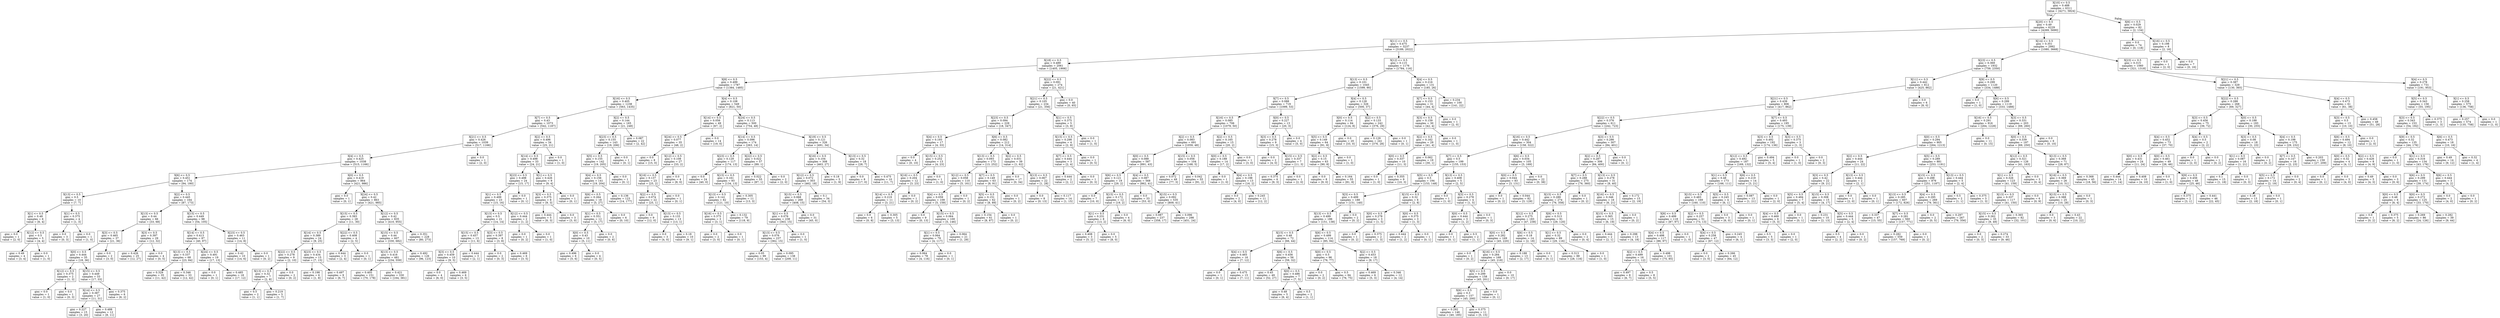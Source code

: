 digraph Tree {
node [shape=box] ;
0 [label="X[10] <= 0.5\ngini = 0.488\nsamples = 6311\nvalue = [4271, 5824]"] ;
1 [label="X[20] <= 0.5\ngini = 0.49\nsamples = 6229\nvalue = [4269, 5690]"] ;
0 -> 1 [labeldistance=2.5, labelangle=45, headlabel="True"] ;
2 [label="X[11] <= 0.5\ngini = 0.475\nsamples = 3237\nvalue = [3189, 2022]"] ;
1 -> 2 ;
3 [label="X[18] <= 0.5\ngini = 0.489\nsamples = 2061\nvalue = [1405, 1906]"] ;
2 -> 3 ;
4 [label="X[8] <= 0.5\ngini = 0.499\nsamples = 1787\nvalue = [1384, 1485]"] ;
3 -> 4 ;
5 [label="X[16] <= 0.5\ngini = 0.405\nsamples = 1238\nvalue = [563, 1435]"] ;
4 -> 5 ;
6 [label="X[7] <= 0.5\ngini = 0.43\nsamples = 1073\nvalue = [542, 1187]"] ;
5 -> 6 ;
7 [label="X[21] <= 0.5\ngini = 0.426\nsamples = 1039\nvalue = [517, 1166]"] ;
6 -> 7 ;
8 [label="X[4] <= 0.5\ngini = 0.425\nsamples = 1038\nvalue = [515, 1166]"] ;
7 -> 8 ;
9 [label="X[6] <= 0.5\ngini = 0.451\nsamples = 174\nvalue = [94, 180]"] ;
8 -> 9 ;
10 [label="X[13] <= 0.5\ngini = 0.5\nsamples = 10\nvalue = [7, 7]"] ;
9 -> 10 ;
11 [label="X[1] <= 0.5\ngini = 0.48\nsamples = 6\nvalue = [6, 4]"] ;
10 -> 11 ;
12 [label="gini = 0.0\nsamples = 1\nvalue = [2, 0]"] ;
11 -> 12 ;
13 [label="X[12] <= 0.5\ngini = 0.5\nsamples = 5\nvalue = [4, 4]"] ;
11 -> 13 ;
14 [label="gini = 0.49\nsamples = 4\nvalue = [3, 4]"] ;
13 -> 14 ;
15 [label="gini = 0.0\nsamples = 1\nvalue = [1, 0]"] ;
13 -> 15 ;
16 [label="X[1] <= 0.5\ngini = 0.375\nsamples = 4\nvalue = [1, 3]"] ;
10 -> 16 ;
17 [label="gini = 0.0\nsamples = 3\nvalue = [0, 3]"] ;
16 -> 17 ;
18 [label="gini = 0.0\nsamples = 1\nvalue = [1, 0]"] ;
16 -> 18 ;
19 [label="X[2] <= 0.5\ngini = 0.445\nsamples = 164\nvalue = [87, 173]"] ;
9 -> 19 ;
20 [label="X[13] <= 0.5\ngini = 0.44\nsamples = 66\nvalue = [33, 68]"] ;
19 -> 20 ;
21 [label="X[3] <= 0.5\ngini = 0.465\nsamples = 37\nvalue = [21, 36]"] ;
20 -> 21 ;
22 [label="X[0] <= 0.5\ngini = 0.444\nsamples = 35\nvalue = [18, 36]"] ;
21 -> 22 ;
23 [label="X[12] <= 0.5\ngini = 0.375\nsamples = 2\nvalue = [1, 3]"] ;
22 -> 23 ;
24 [label="gini = 0.0\nsamples = 1\nvalue = [1, 0]"] ;
23 -> 24 ;
25 [label="gini = 0.0\nsamples = 1\nvalue = [0, 3]"] ;
23 -> 25 ;
26 [label="X[15] <= 0.5\ngini = 0.449\nsamples = 33\nvalue = [17, 33]"] ;
22 -> 26 ;
27 [label="X[14] <= 0.5\ngini = 0.387\nsamples = 27\nvalue = [11, 31]"] ;
26 -> 27 ;
28 [label="gini = 0.227\nsamples = 15\nvalue = [3, 20]"] ;
27 -> 28 ;
29 [label="gini = 0.488\nsamples = 12\nvalue = [8, 11]"] ;
27 -> 29 ;
30 [label="gini = 0.375\nsamples = 6\nvalue = [6, 2]"] ;
26 -> 30 ;
31 [label="gini = 0.0\nsamples = 2\nvalue = [3, 0]"] ;
21 -> 31 ;
32 [label="X[3] <= 0.5\ngini = 0.397\nsamples = 29\nvalue = [12, 32]"] ;
20 -> 32 ;
33 [label="gini = 0.426\nsamples = 25\nvalue = [12, 27]"] ;
32 -> 33 ;
34 [label="gini = 0.0\nsamples = 4\nvalue = [0, 5]"] ;
32 -> 34 ;
35 [label="X[15] <= 0.5\ngini = 0.449\nsamples = 98\nvalue = [54, 105]"] ;
19 -> 35 ;
36 [label="X[14] <= 0.5\ngini = 0.413\nsamples = 87\nvalue = [40, 97]"] ;
35 -> 36 ;
37 [label="X[13] <= 0.5\ngini = 0.337\nsamples = 68\nvalue = [23, 84]"] ;
36 -> 37 ;
38 [label="gini = 0.329\nsamples = 35\nvalue = [11, 42]"] ;
37 -> 38 ;
39 [label="gini = 0.346\nsamples = 33\nvalue = [12, 42]"] ;
37 -> 39 ;
40 [label="X[24] <= 0.5\ngini = 0.491\nsamples = 19\nvalue = [17, 13]"] ;
36 -> 40 ;
41 [label="gini = 0.0\nsamples = 1\nvalue = [0, 1]"] ;
40 -> 41 ;
42 [label="gini = 0.485\nsamples = 18\nvalue = [17, 12]"] ;
40 -> 42 ;
43 [label="X[23] <= 0.5\ngini = 0.463\nsamples = 11\nvalue = [14, 8]"] ;
35 -> 43 ;
44 [label="gini = 0.42\nsamples = 10\nvalue = [14, 6]"] ;
43 -> 44 ;
45 [label="gini = 0.0\nsamples = 1\nvalue = [0, 2]"] ;
43 -> 45 ;
46 [label="X[0] <= 0.5\ngini = 0.419\nsamples = 864\nvalue = [421, 986]"] ;
8 -> 46 ;
47 [label="gini = 0.0\nsamples = 1\nvalue = [0, 1]"] ;
46 -> 47 ;
48 [label="X[24] <= 0.5\ngini = 0.42\nsamples = 863\nvalue = [421, 985]"] ;
46 -> 48 ;
49 [label="X[15] <= 0.5\ngini = 0.393\nsamples = 28\nvalue = [11, 30]"] ;
48 -> 49 ;
50 [label="X[14] <= 0.5\ngini = 0.389\nsamples = 24\nvalue = [9, 25]"] ;
49 -> 50 ;
51 [label="X[22] <= 0.5\ngini = 0.278\nsamples = 9\nvalue = [2, 10]"] ;
50 -> 51 ;
52 [label="X[13] <= 0.5\ngini = 0.32\nsamples = 7\nvalue = [2, 8]"] ;
51 -> 52 ;
53 [label="gini = 0.5\nsamples = 2\nvalue = [1, 1]"] ;
52 -> 53 ;
54 [label="gini = 0.219\nsamples = 5\nvalue = [1, 7]"] ;
52 -> 54 ;
55 [label="gini = 0.0\nsamples = 2\nvalue = [0, 2]"] ;
51 -> 55 ;
56 [label="X[23] <= 0.5\ngini = 0.434\nsamples = 15\nvalue = [7, 15]"] ;
50 -> 56 ;
57 [label="gini = 0.198\nsamples = 6\nvalue = [1, 8]"] ;
56 -> 57 ;
58 [label="gini = 0.497\nsamples = 9\nvalue = [6, 7]"] ;
56 -> 58 ;
59 [label="X[22] <= 0.5\ngini = 0.408\nsamples = 4\nvalue = [2, 5]"] ;
49 -> 59 ;
60 [label="gini = 0.444\nsamples = 3\nvalue = [2, 4]"] ;
59 -> 60 ;
61 [label="gini = 0.0\nsamples = 1\nvalue = [0, 1]"] ;
59 -> 61 ;
62 [label="X[12] <= 0.5\ngini = 0.42\nsamples = 835\nvalue = [410, 955]"] ;
48 -> 62 ;
63 [label="X[15] <= 0.5\ngini = 0.44\nsamples = 607\nvalue = [330, 682]"] ;
62 -> 63 ;
64 [label="X[13] <= 0.5\ngini = 0.416\nsamples = 481\nvalue = [234, 559]"] ;
63 -> 64 ;
65 [label="gini = 0.405\nsamples = 151\nvalue = [70, 178]"] ;
64 -> 65 ;
66 [label="gini = 0.421\nsamples = 330\nvalue = [164, 381]"] ;
64 -> 66 ;
67 [label="gini = 0.492\nsamples = 126\nvalue = [96, 123]"] ;
63 -> 67 ;
68 [label="gini = 0.351\nsamples = 228\nvalue = [80, 273]"] ;
62 -> 68 ;
69 [label="gini = 0.0\nsamples = 1\nvalue = [2, 0]"] ;
7 -> 69 ;
70 [label="X[2] <= 0.5\ngini = 0.496\nsamples = 34\nvalue = [25, 21]"] ;
6 -> 70 ;
71 [label="X[14] <= 0.5\ngini = 0.498\nsamples = 33\nvalue = [24, 21]"] ;
70 -> 71 ;
72 [label="X[23] <= 0.5\ngini = 0.498\nsamples = 24\nvalue = [15, 17]"] ;
71 -> 72 ;
73 [label="X[1] <= 0.5\ngini = 0.499\nsamples = 23\nvalue = [15, 16]"] ;
72 -> 73 ;
74 [label="X[13] <= 0.5\ngini = 0.5\nsamples = 21\nvalue = [14, 14]"] ;
73 -> 74 ;
75 [label="X[15] <= 0.5\ngini = 0.457\nsamples = 13\nvalue = [11, 6]"] ;
74 -> 75 ;
76 [label="X[3] <= 0.5\ngini = 0.459\nsamples = 10\nvalue = [9, 5]"] ;
75 -> 76 ;
77 [label="gini = 0.0\nsamples = 4\nvalue = [6, 0]"] ;
76 -> 77 ;
78 [label="gini = 0.469\nsamples = 6\nvalue = [3, 5]"] ;
76 -> 78 ;
79 [label="gini = 0.444\nsamples = 3\nvalue = [2, 1]"] ;
75 -> 79 ;
80 [label="X[3] <= 0.5\ngini = 0.397\nsamples = 8\nvalue = [3, 8]"] ;
74 -> 80 ;
81 [label="gini = 0.0\nsamples = 2\nvalue = [0, 3]"] ;
80 -> 81 ;
82 [label="gini = 0.469\nsamples = 6\nvalue = [3, 5]"] ;
80 -> 82 ;
83 [label="X[12] <= 0.5\ngini = 0.444\nsamples = 2\nvalue = [1, 2]"] ;
73 -> 83 ;
84 [label="gini = 0.0\nsamples = 1\nvalue = [0, 2]"] ;
83 -> 84 ;
85 [label="gini = 0.0\nsamples = 1\nvalue = [1, 0]"] ;
83 -> 85 ;
86 [label="gini = 0.0\nsamples = 1\nvalue = [0, 1]"] ;
72 -> 86 ;
87 [label="X[1] <= 0.5\ngini = 0.426\nsamples = 9\nvalue = [9, 4]"] ;
71 -> 87 ;
88 [label="X[3] <= 0.5\ngini = 0.375\nsamples = 8\nvalue = [9, 3]"] ;
87 -> 88 ;
89 [label="gini = 0.444\nsamples = 5\nvalue = [6, 3]"] ;
88 -> 89 ;
90 [label="gini = 0.0\nsamples = 3\nvalue = [3, 0]"] ;
88 -> 90 ;
91 [label="gini = 0.0\nsamples = 1\nvalue = [0, 1]"] ;
87 -> 91 ;
92 [label="gini = 0.0\nsamples = 1\nvalue = [1, 0]"] ;
70 -> 92 ;
93 [label="X[2] <= 0.5\ngini = 0.144\nsamples = 165\nvalue = [21, 248]"] ;
5 -> 93 ;
94 [label="X[23] <= 0.5\ngini = 0.155\nsamples = 143\nvalue = [19, 206]"] ;
93 -> 94 ;
95 [label="X[5] <= 0.5\ngini = 0.155\nsamples = 142\nvalue = [19, 205]"] ;
94 -> 95 ;
96 [label="X[4] <= 0.5\ngini = 0.156\nsamples = 141\nvalue = [19, 204]"] ;
95 -> 96 ;
97 [label="X[6] <= 0.5\ngini = 0.264\nsamples = 18\nvalue = [5, 27]"] ;
96 -> 97 ;
98 [label="X[1] <= 0.5\ngini = 0.351\nsamples = 12\nvalue = [5, 17]"] ;
97 -> 98 ;
99 [label="X[0] <= 0.5\ngini = 0.43\nsamples = 10\nvalue = [5, 11]"] ;
98 -> 99 ;
100 [label="gini = 0.496\nsamples = 6\nvalue = [5, 6]"] ;
99 -> 100 ;
101 [label="gini = 0.0\nsamples = 4\nvalue = [0, 5]"] ;
99 -> 101 ;
102 [label="gini = 0.0\nsamples = 2\nvalue = [0, 6]"] ;
98 -> 102 ;
103 [label="gini = 0.0\nsamples = 6\nvalue = [0, 10]"] ;
97 -> 103 ;
104 [label="gini = 0.136\nsamples = 123\nvalue = [14, 177]"] ;
96 -> 104 ;
105 [label="gini = 0.0\nsamples = 1\nvalue = [0, 1]"] ;
95 -> 105 ;
106 [label="gini = 0.0\nsamples = 1\nvalue = [0, 1]"] ;
94 -> 106 ;
107 [label="gini = 0.087\nsamples = 22\nvalue = [2, 42]"] ;
93 -> 107 ;
108 [label="X[4] <= 0.5\ngini = 0.108\nsamples = 549\nvalue = [821, 50]"] ;
4 -> 108 ;
109 [label="X[14] <= 0.5\ngini = 0.056\nsamples = 49\nvalue = [67, 2]"] ;
108 -> 109 ;
110 [label="X[24] <= 0.5\ngini = 0.077\nsamples = 35\nvalue = [48, 2]"] ;
109 -> 110 ;
111 [label="gini = 0.0\nsamples = 8\nvalue = [15, 0]"] ;
110 -> 111 ;
112 [label="X[12] <= 0.5\ngini = 0.108\nsamples = 27\nvalue = [33, 2]"] ;
110 -> 112 ;
113 [label="X[16] <= 0.5\ngini = 0.137\nsamples = 23\nvalue = [25, 2]"] ;
112 -> 113 ;
114 [label="X[2] <= 0.5\ngini = 0.074\nsamples = 22\nvalue = [25, 1]"] ;
113 -> 114 ;
115 [label="gini = 0.0\nsamples = 9\nvalue = [12, 0]"] ;
114 -> 115 ;
116 [label="X[13] <= 0.5\ngini = 0.133\nsamples = 13\nvalue = [13, 1]"] ;
114 -> 116 ;
117 [label="gini = 0.0\nsamples = 3\nvalue = [4, 0]"] ;
116 -> 117 ;
118 [label="gini = 0.18\nsamples = 10\nvalue = [9, 1]"] ;
116 -> 118 ;
119 [label="gini = 0.0\nsamples = 1\nvalue = [0, 1]"] ;
113 -> 119 ;
120 [label="gini = 0.0\nsamples = 4\nvalue = [8, 0]"] ;
112 -> 120 ;
121 [label="gini = 0.0\nsamples = 14\nvalue = [19, 0]"] ;
109 -> 121 ;
122 [label="X[24] <= 0.5\ngini = 0.113\nsamples = 500\nvalue = [754, 48]"] ;
108 -> 122 ;
123 [label="X[14] <= 0.5\ngini = 0.096\nsamples = 174\nvalue = [263, 14]"] ;
122 -> 123 ;
124 [label="X[23] <= 0.5\ngini = 0.129\nsamples = 117\nvalue = [174, 13]"] ;
123 -> 124 ;
125 [label="gini = 0.0\nsamples = 24\nvalue = [40, 0]"] ;
124 -> 125 ;
126 [label="X[15] <= 0.5\ngini = 0.161\nsamples = 93\nvalue = [134, 13]"] ;
124 -> 126 ;
127 [label="X[13] <= 0.5\ngini = 0.141\nsamples = 82\nvalue = [121, 10]"] ;
126 -> 127 ;
128 [label="X[16] <= 0.5\ngini = 0.375\nsamples = 3\nvalue = [3, 1]"] ;
127 -> 128 ;
129 [label="gini = 0.0\nsamples = 2\nvalue = [3, 0]"] ;
128 -> 129 ;
130 [label="gini = 0.0\nsamples = 1\nvalue = [0, 1]"] ;
128 -> 130 ;
131 [label="gini = 0.132\nsamples = 79\nvalue = [118, 9]"] ;
127 -> 131 ;
132 [label="gini = 0.305\nsamples = 11\nvalue = [13, 3]"] ;
126 -> 132 ;
133 [label="X[22] <= 0.5\ngini = 0.022\nsamples = 57\nvalue = [89, 1]"] ;
123 -> 133 ;
134 [label="gini = 0.022\nsamples = 55\nvalue = [87, 1]"] ;
133 -> 134 ;
135 [label="gini = 0.0\nsamples = 2\nvalue = [2, 0]"] ;
133 -> 135 ;
136 [label="X[19] <= 0.5\ngini = 0.121\nsamples = 326\nvalue = [491, 34]"] ;
122 -> 136 ;
137 [label="X[16] <= 0.5\ngini = 0.104\nsamples = 308\nvalue = [463, 27]"] ;
136 -> 137 ;
138 [label="X[12] <= 0.5\ngini = 0.072\nsamples = 303\nvalue = [462, 18]"] ;
137 -> 138 ;
139 [label="X[15] <= 0.5\ngini = 0.068\nsamples = 269\nvalue = [408, 15]"] ;
138 -> 139 ;
140 [label="X[1] <= 0.5\ngini = 0.076\nsamples = 238\nvalue = [363, 15]"] ;
139 -> 140 ;
141 [label="X[13] <= 0.5\ngini = 0.076\nsamples = 237\nvalue = [362, 15]"] ;
140 -> 141 ;
142 [label="gini = 0.05\nsamples = 99\nvalue = [153, 4]"] ;
141 -> 142 ;
143 [label="gini = 0.095\nsamples = 138\nvalue = [209, 11]"] ;
141 -> 143 ;
144 [label="gini = 0.0\nsamples = 1\nvalue = [1, 0]"] ;
140 -> 144 ;
145 [label="gini = 0.0\nsamples = 31\nvalue = [45, 0]"] ;
139 -> 145 ;
146 [label="gini = 0.1\nsamples = 34\nvalue = [54, 3]"] ;
138 -> 146 ;
147 [label="gini = 0.18\nsamples = 5\nvalue = [1, 9]"] ;
137 -> 147 ;
148 [label="X[13] <= 0.5\ngini = 0.32\nsamples = 18\nvalue = [28, 7]"] ;
136 -> 148 ;
149 [label="gini = 0.0\nsamples = 8\nvalue = [17, 0]"] ;
148 -> 149 ;
150 [label="gini = 0.475\nsamples = 10\nvalue = [11, 7]"] ;
148 -> 150 ;
151 [label="X[22] <= 0.5\ngini = 0.091\nsamples = 274\nvalue = [21, 421]"] ;
3 -> 151 ;
152 [label="X[21] <= 0.5\ngini = 0.105\nsamples = 234\nvalue = [21, 356]"] ;
151 -> 152 ;
153 [label="X[23] <= 0.5\ngini = 0.094\nsamples = 229\nvalue = [18, 347]"] ;
152 -> 153 ;
154 [label="X[4] <= 0.5\ngini = 0.193\nsamples = 17\nvalue = [4, 33]"] ;
153 -> 154 ;
155 [label="gini = 0.0\nsamples = 4\nvalue = [0, 10]"] ;
154 -> 155 ;
156 [label="X[15] <= 0.5\ngini = 0.252\nsamples = 13\nvalue = [4, 23]"] ;
154 -> 156 ;
157 [label="X[16] <= 0.5\ngini = 0.204\nsamples = 12\nvalue = [3, 23]"] ;
156 -> 157 ;
158 [label="X[14] <= 0.5\ngini = 0.219\nsamples = 11\nvalue = [3, 21]"] ;
157 -> 158 ;
159 [label="gini = 0.0\nsamples = 6\nvalue = [0, 8]"] ;
158 -> 159 ;
160 [label="gini = 0.305\nsamples = 5\nvalue = [3, 13]"] ;
158 -> 160 ;
161 [label="gini = 0.0\nsamples = 1\nvalue = [0, 2]"] ;
157 -> 161 ;
162 [label="gini = 0.0\nsamples = 1\nvalue = [1, 0]"] ;
156 -> 162 ;
163 [label="X[6] <= 0.5\ngini = 0.082\nsamples = 212\nvalue = [14, 314]"] ;
153 -> 163 ;
164 [label="X[13] <= 0.5\ngini = 0.093\nsamples = 173\nvalue = [13, 252]"] ;
163 -> 164 ;
165 [label="X[12] <= 0.5\ngini = 0.058\nsamples = 110\nvalue = [5, 161]"] ;
164 -> 165 ;
166 [label="X[4] <= 0.5\ngini = 0.059\nsamples = 109\nvalue = [5, 159]"] ;
165 -> 166 ;
167 [label="gini = 0.0\nsamples = 9\nvalue = [0, 13]"] ;
166 -> 167 ;
168 [label="X[15] <= 0.5\ngini = 0.064\nsamples = 100\nvalue = [5, 146]"] ;
166 -> 168 ;
169 [label="X[1] <= 0.5\ngini = 0.064\nsamples = 79\nvalue = [4, 117]"] ;
168 -> 169 ;
170 [label="gini = 0.064\nsamples = 78\nvalue = [4, 116]"] ;
169 -> 170 ;
171 [label="gini = 0.0\nsamples = 1\nvalue = [0, 1]"] ;
169 -> 171 ;
172 [label="gini = 0.064\nsamples = 21\nvalue = [1, 29]"] ;
168 -> 172 ;
173 [label="gini = 0.0\nsamples = 1\nvalue = [0, 2]"] ;
165 -> 173 ;
174 [label="X[7] <= 0.5\ngini = 0.149\nsamples = 63\nvalue = [8, 91]"] ;
164 -> 174 ;
175 [label="X[5] <= 0.5\ngini = 0.151\nsamples = 62\nvalue = [8, 89]"] ;
174 -> 175 ;
176 [label="gini = 0.154\nsamples = 61\nvalue = [8, 87]"] ;
175 -> 176 ;
177 [label="gini = 0.0\nsamples = 1\nvalue = [0, 2]"] ;
175 -> 177 ;
178 [label="gini = 0.0\nsamples = 1\nvalue = [0, 2]"] ;
174 -> 178 ;
179 [label="X[2] <= 0.5\ngini = 0.031\nsamples = 39\nvalue = [1, 62]"] ;
163 -> 179 ;
180 [label="gini = 0.0\nsamples = 17\nvalue = [0, 34]"] ;
179 -> 180 ;
181 [label="X[13] <= 0.5\ngini = 0.067\nsamples = 22\nvalue = [1, 28]"] ;
179 -> 181 ;
182 [label="gini = 0.0\nsamples = 8\nvalue = [0, 13]"] ;
181 -> 182 ;
183 [label="gini = 0.117\nsamples = 14\nvalue = [1, 15]"] ;
181 -> 183 ;
184 [label="X[1] <= 0.5\ngini = 0.375\nsamples = 5\nvalue = [3, 9]"] ;
152 -> 184 ;
185 [label="X[15] <= 0.5\ngini = 0.298\nsamples = 4\nvalue = [2, 9]"] ;
184 -> 185 ;
186 [label="X[7] <= 0.5\ngini = 0.444\nsamples = 3\nvalue = [2, 4]"] ;
185 -> 186 ;
187 [label="gini = 0.444\nsamples = 2\nvalue = [2, 1]"] ;
186 -> 187 ;
188 [label="gini = 0.0\nsamples = 1\nvalue = [0, 3]"] ;
186 -> 188 ;
189 [label="gini = 0.0\nsamples = 1\nvalue = [0, 5]"] ;
185 -> 189 ;
190 [label="gini = 0.0\nsamples = 1\nvalue = [1, 0]"] ;
184 -> 190 ;
191 [label="gini = 0.0\nsamples = 40\nvalue = [0, 65]"] ;
151 -> 191 ;
192 [label="X[12] <= 0.5\ngini = 0.115\nsamples = 1176\nvalue = [1784, 116]"] ;
2 -> 192 ;
193 [label="X[13] <= 0.5\ngini = 0.101\nsamples = 1045\nvalue = [1599, 90]"] ;
192 -> 193 ;
194 [label="X[7] <= 0.5\ngini = 0.088\nsamples = 719\nvalue = [1099, 53]"] ;
193 -> 194 ;
195 [label="X[16] <= 0.5\ngini = 0.085\nsamples = 706\nvalue = [1079, 50]"] ;
194 -> 195 ;
196 [label="X[2] <= 0.5\ngini = 0.083\nsamples = 691\nvalue = [1059, 48]"] ;
195 -> 196 ;
197 [label="X[0] <= 0.5\ngini = 0.088\nsamples = 587\nvalue = [891, 43]"] ;
196 -> 197 ;
198 [label="X[6] <= 0.5\ngini = 0.121\nsamples = 19\nvalue = [29, 2]"] ;
197 -> 198 ;
199 [label="gini = 0.0\nsamples = 7\nvalue = [10, 0]"] ;
198 -> 199 ;
200 [label="X[15] <= 0.5\ngini = 0.172\nsamples = 12\nvalue = [19, 2]"] ;
198 -> 200 ;
201 [label="X[1] <= 0.5\ngini = 0.231\nsamples = 8\nvalue = [13, 2]"] ;
200 -> 201 ;
202 [label="gini = 0.408\nsamples = 3\nvalue = [5, 2]"] ;
201 -> 202 ;
203 [label="gini = 0.0\nsamples = 5\nvalue = [8, 0]"] ;
201 -> 203 ;
204 [label="gini = 0.0\nsamples = 4\nvalue = [6, 0]"] ;
200 -> 204 ;
205 [label="X[4] <= 0.5\ngini = 0.087\nsamples = 568\nvalue = [862, 41]"] ;
197 -> 205 ;
206 [label="gini = 0.0\nsamples = 33\nvalue = [53, 0]"] ;
205 -> 206 ;
207 [label="X[15] <= 0.5\ngini = 0.092\nsamples = 535\nvalue = [809, 41]"] ;
205 -> 207 ;
208 [label="gini = 0.087\nsamples = 237\nvalue = [358, 17]"] ;
207 -> 208 ;
209 [label="gini = 0.096\nsamples = 298\nvalue = [451, 24]"] ;
207 -> 209 ;
210 [label="X[15] <= 0.5\ngini = 0.056\nsamples = 104\nvalue = [168, 5]"] ;
196 -> 210 ;
211 [label="gini = 0.072\nsamples = 49\nvalue = [77, 3]"] ;
210 -> 211 ;
212 [label="gini = 0.042\nsamples = 55\nvalue = [91, 2]"] ;
210 -> 212 ;
213 [label="X[2] <= 0.5\ngini = 0.165\nsamples = 15\nvalue = [20, 2]"] ;
195 -> 213 ;
214 [label="X[0] <= 0.5\ngini = 0.188\nsamples = 14\nvalue = [17, 2]"] ;
213 -> 214 ;
215 [label="gini = 0.0\nsamples = 1\nvalue = [1, 0]"] ;
214 -> 215 ;
216 [label="X[4] <= 0.5\ngini = 0.198\nsamples = 13\nvalue = [16, 2]"] ;
214 -> 216 ;
217 [label="gini = 0.0\nsamples = 2\nvalue = [4, 0]"] ;
216 -> 217 ;
218 [label="gini = 0.245\nsamples = 11\nvalue = [12, 2]"] ;
216 -> 218 ;
219 [label="gini = 0.0\nsamples = 1\nvalue = [3, 0]"] ;
213 -> 219 ;
220 [label="X[0] <= 0.5\ngini = 0.227\nsamples = 13\nvalue = [20, 3]"] ;
194 -> 220 ;
221 [label="X[3] <= 0.5\ngini = 0.278\nsamples = 9\nvalue = [15, 3]"] ;
220 -> 221 ;
222 [label="gini = 0.0\nsamples = 2\nvalue = [4, 0]"] ;
221 -> 222 ;
223 [label="X[15] <= 0.5\ngini = 0.337\nsamples = 7\nvalue = [11, 3]"] ;
221 -> 223 ;
224 [label="gini = 0.375\nsamples = 6\nvalue = [9, 3]"] ;
223 -> 224 ;
225 [label="gini = 0.0\nsamples = 1\nvalue = [2, 0]"] ;
223 -> 225 ;
226 [label="gini = 0.0\nsamples = 4\nvalue = [5, 0]"] ;
220 -> 226 ;
227 [label="X[4] <= 0.5\ngini = 0.128\nsamples = 326\nvalue = [500, 37]"] ;
193 -> 227 ;
228 [label="X[0] <= 0.5\ngini = 0.114\nsamples = 84\nvalue = [124, 8]"] ;
227 -> 228 ;
229 [label="X[5] <= 0.5\ngini = 0.149\nsamples = 64\nvalue = [91, 8]"] ;
228 -> 229 ;
230 [label="X[2] <= 0.5\ngini = 0.15\nsamples = 63\nvalue = [90, 8]"] ;
229 -> 230 ;
231 [label="gini = 0.0\nsamples = 8\nvalue = [9, 0]"] ;
230 -> 231 ;
232 [label="gini = 0.164\nsamples = 55\nvalue = [81, 8]"] ;
230 -> 232 ;
233 [label="gini = 0.0\nsamples = 1\nvalue = [1, 0]"] ;
229 -> 233 ;
234 [label="gini = 0.0\nsamples = 20\nvalue = [33, 0]"] ;
228 -> 234 ;
235 [label="X[2] <= 0.5\ngini = 0.133\nsamples = 242\nvalue = [376, 29]"] ;
227 -> 235 ;
236 [label="gini = 0.129\nsamples = 241\nvalue = [376, 28]"] ;
235 -> 236 ;
237 [label="gini = 0.0\nsamples = 1\nvalue = [0, 1]"] ;
235 -> 237 ;
238 [label="X[4] <= 0.5\ngini = 0.216\nsamples = 131\nvalue = [185, 26]"] ;
192 -> 238 ;
239 [label="X[7] <= 0.5\ngini = 0.153\nsamples = 31\nvalue = [44, 4]"] ;
238 -> 239 ;
240 [label="X[3] <= 0.5\ngini = 0.159\nsamples = 30\nvalue = [42, 4]"] ;
239 -> 240 ;
241 [label="X[2] <= 0.5\ngini = 0.162\nsamples = 29\nvalue = [41, 4]"] ;
240 -> 241 ;
242 [label="X[0] <= 0.5\ngini = 0.337\nsamples = 10\nvalue = [11, 3]"] ;
241 -> 242 ;
243 [label="gini = 0.0\nsamples = 1\nvalue = [1, 0]"] ;
242 -> 243 ;
244 [label="gini = 0.355\nsamples = 9\nvalue = [10, 3]"] ;
242 -> 244 ;
245 [label="gini = 0.062\nsamples = 19\nvalue = [30, 1]"] ;
241 -> 245 ;
246 [label="gini = 0.0\nsamples = 1\nvalue = [1, 0]"] ;
240 -> 246 ;
247 [label="gini = 0.0\nsamples = 1\nvalue = [2, 0]"] ;
239 -> 247 ;
248 [label="gini = 0.234\nsamples = 100\nvalue = [141, 22]"] ;
238 -> 248 ;
249 [label="X[14] <= 0.5\ngini = 0.351\nsamples = 2992\nvalue = [1080, 3668]"] ;
1 -> 249 ;
250 [label="X[23] <= 0.5\ngini = 0.369\nsamples = 1932\nvalue = [759, 2350]"] ;
249 -> 250 ;
251 [label="X[11] <= 0.5\ngini = 0.442\nsamples = 812\nvalue = [425, 862]"] ;
250 -> 251 ;
252 [label="X[21] <= 0.5\ngini = 0.439\nsamples = 806\nvalue = [417, 862]"] ;
251 -> 252 ;
253 [label="X[22] <= 0.5\ngini = 0.376\nsamples = 611\nvalue = [242, 723]"] ;
252 -> 253 ;
254 [label="X[16] <= 0.5\ngini = 0.442\nsamples = 304\nvalue = [158, 322]"] ;
253 -> 254 ;
255 [label="X[7] <= 0.5\ngini = 0.5\nsamples = 199\nvalue = [155, 153]"] ;
254 -> 255 ;
256 [label="X[5] <= 0.5\ngini = 0.5\nsamples = 194\nvalue = [153, 148]"] ;
255 -> 256 ;
257 [label="X[3] <= 0.5\ngini = 0.499\nsamples = 188\nvalue = [151, 140]"] ;
256 -> 257 ;
258 [label="X[13] <= 0.5\ngini = 0.499\nsamples = 186\nvalue = [151, 138]"] ;
257 -> 258 ;
259 [label="X[15] <= 0.5\ngini = 0.48\nsamples = 72\nvalue = [66, 44]"] ;
258 -> 259 ;
260 [label="X[4] <= 0.5\ngini = 0.465\nsamples = 16\nvalue = [7, 12]"] ;
259 -> 260 ;
261 [label="gini = 0.0\nsamples = 1\nvalue = [0, 1]"] ;
260 -> 261 ;
262 [label="gini = 0.475\nsamples = 15\nvalue = [7, 11]"] ;
260 -> 262 ;
263 [label="X[6] <= 0.5\ngini = 0.456\nsamples = 56\nvalue = [59, 32]"] ;
259 -> 263 ;
264 [label="gini = 0.45\nsamples = 49\nvalue = [52, 27]"] ;
263 -> 264 ;
265 [label="X[0] <= 0.5\ngini = 0.486\nsamples = 7\nvalue = [7, 5]"] ;
263 -> 265 ;
266 [label="gini = 0.48\nsamples = 5\nvalue = [6, 4]"] ;
265 -> 266 ;
267 [label="gini = 0.5\nsamples = 2\nvalue = [1, 1]"] ;
265 -> 267 ;
268 [label="X[6] <= 0.5\ngini = 0.499\nsamples = 114\nvalue = [85, 94]"] ;
258 -> 268 ;
269 [label="X[0] <= 0.5\ngini = 0.5\nsamples = 96\nvalue = [76, 77]"] ;
268 -> 269 ;
270 [label="gini = 0.0\nsamples = 2\nvalue = [0, 2]"] ;
269 -> 270 ;
271 [label="gini = 0.5\nsamples = 94\nvalue = [76, 75]"] ;
269 -> 271 ;
272 [label="X[2] <= 0.5\ngini = 0.453\nsamples = 18\nvalue = [9, 17]"] ;
268 -> 272 ;
273 [label="gini = 0.469\nsamples = 6\nvalue = [5, 3]"] ;
272 -> 273 ;
274 [label="gini = 0.346\nsamples = 12\nvalue = [4, 14]"] ;
272 -> 274 ;
275 [label="gini = 0.0\nsamples = 2\nvalue = [0, 2]"] ;
257 -> 275 ;
276 [label="X[15] <= 0.5\ngini = 0.32\nsamples = 6\nvalue = [2, 8]"] ;
256 -> 276 ;
277 [label="X[0] <= 0.5\ngini = 0.278\nsamples = 3\nvalue = [1, 5]"] ;
276 -> 277 ;
278 [label="gini = 0.0\nsamples = 1\nvalue = [0, 2]"] ;
277 -> 278 ;
279 [label="gini = 0.375\nsamples = 2\nvalue = [1, 3]"] ;
277 -> 279 ;
280 [label="X[0] <= 0.5\ngini = 0.375\nsamples = 3\nvalue = [1, 3]"] ;
276 -> 280 ;
281 [label="gini = 0.444\nsamples = 2\nvalue = [1, 2]"] ;
280 -> 281 ;
282 [label="gini = 0.0\nsamples = 1\nvalue = [0, 1]"] ;
280 -> 282 ;
283 [label="X[13] <= 0.5\ngini = 0.408\nsamples = 5\nvalue = [2, 5]"] ;
255 -> 283 ;
284 [label="gini = 0.0\nsamples = 1\nvalue = [1, 0]"] ;
283 -> 284 ;
285 [label="X[3] <= 0.5\ngini = 0.278\nsamples = 4\nvalue = [1, 5]"] ;
283 -> 285 ;
286 [label="X[0] <= 0.5\ngini = 0.444\nsamples = 3\nvalue = [1, 2]"] ;
285 -> 286 ;
287 [label="gini = 0.0\nsamples = 1\nvalue = [0, 1]"] ;
286 -> 287 ;
288 [label="gini = 0.5\nsamples = 2\nvalue = [1, 1]"] ;
286 -> 288 ;
289 [label="gini = 0.0\nsamples = 1\nvalue = [0, 3]"] ;
285 -> 289 ;
290 [label="X[6] <= 0.5\ngini = 0.034\nsamples = 105\nvalue = [3, 169]"] ;
254 -> 290 ;
291 [label="X[0] <= 0.5\ngini = 0.044\nsamples = 83\nvalue = [3, 131]"] ;
290 -> 291 ;
292 [label="gini = 0.0\nsamples = 1\nvalue = [0, 2]"] ;
291 -> 292 ;
293 [label="gini = 0.044\nsamples = 82\nvalue = [3, 129]"] ;
291 -> 293 ;
294 [label="gini = 0.0\nsamples = 22\nvalue = [0, 38]"] ;
290 -> 294 ;
295 [label="X[3] <= 0.5\ngini = 0.286\nsamples = 307\nvalue = [84, 401]"] ;
253 -> 295 ;
296 [label="X[2] <= 0.5\ngini = 0.287\nsamples = 306\nvalue = [84, 400]"] ;
295 -> 296 ;
297 [label="X[7] <= 0.5\ngini = 0.288\nsamples = 275\nvalue = [76, 360]"] ;
296 -> 297 ;
298 [label="X[15] <= 0.5\ngini = 0.289\nsamples = 274\nvalue = [76, 358]"] ;
297 -> 298 ;
299 [label="X[12] <= 0.5\ngini = 0.275\nsamples = 183\nvalue = [47, 238]"] ;
298 -> 299 ;
300 [label="X[0] <= 0.5\ngini = 0.282\nsamples = 169\nvalue = [45, 220]"] ;
299 -> 300 ;
301 [label="gini = 0.0\nsamples = 1\nvalue = [0, 2]"] ;
300 -> 301 ;
302 [label="X[16] <= 0.5\ngini = 0.284\nsamples = 168\nvalue = [45, 218]"] ;
300 -> 302 ;
303 [label="X[5] <= 0.5\ngini = 0.299\nsamples = 158\nvalue = [45, 201]"] ;
302 -> 303 ;
304 [label="X[6] <= 0.5\ngini = 0.3\nsamples = 157\nvalue = [45, 200]"] ;
303 -> 304 ;
305 [label="gini = 0.292\nsamples = 146\nvalue = [40, 185]"] ;
304 -> 305 ;
306 [label="gini = 0.375\nsamples = 11\nvalue = [5, 15]"] ;
304 -> 306 ;
307 [label="gini = 0.0\nsamples = 1\nvalue = [0, 1]"] ;
303 -> 307 ;
308 [label="gini = 0.0\nsamples = 10\nvalue = [0, 17]"] ;
302 -> 308 ;
309 [label="X[6] <= 0.5\ngini = 0.18\nsamples = 14\nvalue = [2, 18]"] ;
299 -> 309 ;
310 [label="gini = 0.188\nsamples = 13\nvalue = [2, 17]"] ;
309 -> 310 ;
311 [label="gini = 0.0\nsamples = 1\nvalue = [0, 1]"] ;
309 -> 311 ;
312 [label="X[6] <= 0.5\ngini = 0.313\nsamples = 91\nvalue = [29, 120]"] ;
298 -> 312 ;
313 [label="X[1] <= 0.5\ngini = 0.32\nsamples = 89\nvalue = [29, 116]"] ;
312 -> 313 ;
314 [label="gini = 0.313\nsamples = 88\nvalue = [28, 116]"] ;
313 -> 314 ;
315 [label="gini = 0.0\nsamples = 1\nvalue = [1, 0]"] ;
313 -> 315 ;
316 [label="gini = 0.0\nsamples = 2\nvalue = [0, 4]"] ;
312 -> 316 ;
317 [label="gini = 0.0\nsamples = 1\nvalue = [0, 2]"] ;
297 -> 317 ;
318 [label="X[13] <= 0.5\ngini = 0.278\nsamples = 31\nvalue = [8, 40]"] ;
296 -> 318 ;
319 [label="X[16] <= 0.5\ngini = 0.346\nsamples = 16\nvalue = [6, 21]"] ;
318 -> 319 ;
320 [label="X[15] <= 0.5\ngini = 0.365\nsamples = 15\nvalue = [6, 19]"] ;
319 -> 320 ;
321 [label="gini = 0.444\nsamples = 2\nvalue = [2, 1]"] ;
320 -> 321 ;
322 [label="gini = 0.298\nsamples = 13\nvalue = [4, 18]"] ;
320 -> 322 ;
323 [label="gini = 0.0\nsamples = 1\nvalue = [0, 2]"] ;
319 -> 323 ;
324 [label="gini = 0.172\nsamples = 15\nvalue = [2, 19]"] ;
318 -> 324 ;
325 [label="gini = 0.0\nsamples = 1\nvalue = [0, 1]"] ;
295 -> 325 ;
326 [label="X[7] <= 0.5\ngini = 0.493\nsamples = 195\nvalue = [175, 139]"] ;
252 -> 326 ;
327 [label="X[3] <= 0.5\ngini = 0.492\nsamples = 192\nvalue = [174, 136]"] ;
326 -> 327 ;
328 [label="X[12] <= 0.5\ngini = 0.492\nsamples = 187\nvalue = [169, 132]"] ;
327 -> 328 ;
329 [label="X[1] <= 0.5\ngini = 0.48\nsamples = 173\nvalue = [166, 111]"] ;
328 -> 329 ;
330 [label="X[15] <= 0.5\ngini = 0.483\nsamples = 169\nvalue = [160, 110]"] ;
329 -> 330 ;
331 [label="X[8] <= 0.5\ngini = 0.499\nsamples = 118\nvalue = [87, 97]"] ;
330 -> 331 ;
332 [label="X[4] <= 0.5\ngini = 0.498\nsamples = 117\nvalue = [86, 97]"] ;
331 -> 332 ;
333 [label="X[2] <= 0.5\ngini = 0.499\nsamples = 16\nvalue = [11, 12]"] ;
332 -> 333 ;
334 [label="gini = 0.497\nsamples = 8\nvalue = [6, 7]"] ;
333 -> 334 ;
335 [label="gini = 0.5\nsamples = 8\nvalue = [5, 5]"] ;
333 -> 335 ;
336 [label="gini = 0.498\nsamples = 101\nvalue = [75, 85]"] ;
332 -> 336 ;
337 [label="gini = 0.0\nsamples = 1\nvalue = [1, 0]"] ;
331 -> 337 ;
338 [label="X[2] <= 0.5\ngini = 0.257\nsamples = 51\nvalue = [73, 13]"] ;
330 -> 338 ;
339 [label="X[4] <= 0.5\ngini = 0.258\nsamples = 47\nvalue = [67, 12]"] ;
338 -> 339 ;
340 [label="gini = 0.0\nsamples = 2\nvalue = [3, 0]"] ;
339 -> 340 ;
341 [label="gini = 0.266\nsamples = 45\nvalue = [64, 12]"] ;
339 -> 341 ;
342 [label="gini = 0.245\nsamples = 4\nvalue = [6, 1]"] ;
338 -> 342 ;
343 [label="X[5] <= 0.5\ngini = 0.245\nsamples = 4\nvalue = [6, 1]"] ;
329 -> 343 ;
344 [label="gini = 0.0\nsamples = 3\nvalue = [6, 0]"] ;
343 -> 344 ;
345 [label="gini = 0.0\nsamples = 1\nvalue = [0, 1]"] ;
343 -> 345 ;
346 [label="X[6] <= 0.5\ngini = 0.219\nsamples = 14\nvalue = [3, 21]"] ;
328 -> 346 ;
347 [label="gini = 0.087\nsamples = 13\nvalue = [1, 21]"] ;
346 -> 347 ;
348 [label="gini = 0.0\nsamples = 1\nvalue = [2, 0]"] ;
346 -> 348 ;
349 [label="gini = 0.494\nsamples = 5\nvalue = [5, 4]"] ;
327 -> 349 ;
350 [label="X[3] <= 0.5\ngini = 0.375\nsamples = 3\nvalue = [1, 3]"] ;
326 -> 350 ;
351 [label="gini = 0.0\nsamples = 1\nvalue = [1, 0]"] ;
350 -> 351 ;
352 [label="gini = 0.0\nsamples = 2\nvalue = [0, 3]"] ;
350 -> 352 ;
353 [label="gini = 0.0\nsamples = 6\nvalue = [8, 0]"] ;
251 -> 353 ;
354 [label="X[9] <= 0.5\ngini = 0.299\nsamples = 1120\nvalue = [334, 1488]"] ;
250 -> 354 ;
355 [label="gini = 0.0\nsamples = 1\nvalue = [1, 0]"] ;
354 -> 355 ;
356 [label="X[6] <= 0.5\ngini = 0.299\nsamples = 1119\nvalue = [333, 1488]"] ;
354 -> 356 ;
357 [label="X[16] <= 0.5\ngini = 0.291\nsamples = 916\nvalue = [264, 1228]"] ;
356 -> 357 ;
358 [label="X[0] <= 0.5\ngini = 0.294\nsamples = 905\nvalue = [264, 1213]"] ;
357 -> 358 ;
359 [label="X[2] <= 0.5\ngini = 0.444\nsamples = 24\nvalue = [11, 22]"] ;
358 -> 359 ;
360 [label="X[3] <= 0.5\ngini = 0.42\nsamples = 22\nvalue = [9, 21]"] ;
359 -> 360 ;
361 [label="X[5] <= 0.5\ngini = 0.494\nsamples = 7\nvalue = [5, 4]"] ;
360 -> 361 ;
362 [label="X[4] <= 0.5\ngini = 0.469\nsamples = 6\nvalue = [5, 3]"] ;
361 -> 362 ;
363 [label="gini = 0.5\nsamples = 5\nvalue = [3, 3]"] ;
362 -> 363 ;
364 [label="gini = 0.0\nsamples = 1\nvalue = [2, 0]"] ;
362 -> 364 ;
365 [label="gini = 0.0\nsamples = 1\nvalue = [0, 1]"] ;
361 -> 365 ;
366 [label="X[15] <= 0.5\ngini = 0.308\nsamples = 15\nvalue = [4, 17]"] ;
360 -> 366 ;
367 [label="gini = 0.231\nsamples = 10\nvalue = [2, 13]"] ;
366 -> 367 ;
368 [label="X[5] <= 0.5\ngini = 0.444\nsamples = 5\nvalue = [2, 4]"] ;
366 -> 368 ;
369 [label="gini = 0.5\nsamples = 4\nvalue = [2, 2]"] ;
368 -> 369 ;
370 [label="gini = 0.0\nsamples = 1\nvalue = [0, 2]"] ;
368 -> 370 ;
371 [label="X[13] <= 0.5\ngini = 0.444\nsamples = 2\nvalue = [2, 1]"] ;
359 -> 371 ;
372 [label="gini = 0.0\nsamples = 1\nvalue = [2, 0]"] ;
371 -> 372 ;
373 [label="gini = 0.0\nsamples = 1\nvalue = [0, 1]"] ;
371 -> 373 ;
374 [label="X[5] <= 0.5\ngini = 0.289\nsamples = 881\nvalue = [253, 1191]"] ;
358 -> 374 ;
375 [label="X[15] <= 0.5\ngini = 0.288\nsamples = 876\nvalue = [251, 1187]"] ;
374 -> 375 ;
376 [label="X[13] <= 0.5\ngini = 0.285\nsamples = 607\nvalue = [172, 826]"] ;
375 -> 376 ;
377 [label="gini = 0.337\nsamples = 47\nvalue = [15, 55]"] ;
376 -> 377 ;
378 [label="X[7] <= 0.5\ngini = 0.281\nsamples = 560\nvalue = [157, 771]"] ;
376 -> 378 ;
379 [label="gini = 0.282\nsamples = 559\nvalue = [157, 769]"] ;
378 -> 379 ;
380 [label="gini = 0.0\nsamples = 1\nvalue = [0, 2]"] ;
378 -> 380 ;
381 [label="X[4] <= 0.5\ngini = 0.295\nsamples = 269\nvalue = [79, 361]"] ;
375 -> 381 ;
382 [label="gini = 0.0\nsamples = 2\nvalue = [0, 5]"] ;
381 -> 382 ;
383 [label="gini = 0.297\nsamples = 267\nvalue = [79, 356]"] ;
381 -> 383 ;
384 [label="X[13] <= 0.5\ngini = 0.444\nsamples = 5\nvalue = [2, 4]"] ;
374 -> 384 ;
385 [label="gini = 0.5\nsamples = 2\nvalue = [1, 1]"] ;
384 -> 385 ;
386 [label="gini = 0.375\nsamples = 3\nvalue = [1, 3]"] ;
384 -> 386 ;
387 [label="gini = 0.0\nsamples = 11\nvalue = [0, 15]"] ;
357 -> 387 ;
388 [label="X[3] <= 0.5\ngini = 0.331\nsamples = 203\nvalue = [69, 260]"] ;
356 -> 388 ;
389 [label="X[0] <= 0.5\ngini = 0.339\nsamples = 197\nvalue = [69, 250]"] ;
388 -> 389 ;
390 [label="X[12] <= 0.5\ngini = 0.321\nsamples = 126\nvalue = [41, 163]"] ;
389 -> 390 ;
391 [label="X[1] <= 0.5\ngini = 0.326\nsamples = 123\nvalue = [41, 159]"] ;
390 -> 391 ;
392 [label="X[13] <= 0.5\ngini = 0.337\nsamples = 117\nvalue = [41, 150]"] ;
391 -> 392 ;
393 [label="X[15] <= 0.5\ngini = 0.262\nsamples = 35\nvalue = [9, 49]"] ;
392 -> 393 ;
394 [label="gini = 0.0\nsamples = 2\nvalue = [0, 3]"] ;
393 -> 394 ;
395 [label="gini = 0.274\nsamples = 33\nvalue = [9, 46]"] ;
393 -> 395 ;
396 [label="gini = 0.365\nsamples = 82\nvalue = [32, 101]"] ;
392 -> 396 ;
397 [label="gini = 0.0\nsamples = 6\nvalue = [0, 9]"] ;
391 -> 397 ;
398 [label="gini = 0.0\nsamples = 3\nvalue = [0, 4]"] ;
390 -> 398 ;
399 [label="X[13] <= 0.5\ngini = 0.368\nsamples = 71\nvalue = [28, 87]"] ;
389 -> 399 ;
400 [label="X[16] <= 0.5\ngini = 0.369\nsamples = 26\nvalue = [10, 31]"] ;
399 -> 400 ;
401 [label="X[15] <= 0.5\ngini = 0.388\nsamples = 25\nvalue = [10, 28]"] ;
400 -> 401 ;
402 [label="gini = 0.0\nsamples = 3\nvalue = [0, 6]"] ;
401 -> 402 ;
403 [label="gini = 0.43\nsamples = 22\nvalue = [10, 22]"] ;
401 -> 403 ;
404 [label="gini = 0.0\nsamples = 1\nvalue = [0, 3]"] ;
400 -> 404 ;
405 [label="gini = 0.368\nsamples = 45\nvalue = [18, 56]"] ;
399 -> 405 ;
406 [label="gini = 0.0\nsamples = 6\nvalue = [0, 10]"] ;
388 -> 406 ;
407 [label="X[23] <= 0.5\ngini = 0.315\nsamples = 1060\nvalue = [321, 1318]"] ;
249 -> 407 ;
408 [label="X[21] <= 0.5\ngini = 0.387\nsamples = 329\nvalue = [130, 365]"] ;
407 -> 408 ;
409 [label="X[22] <= 0.5\ngini = 0.288\nsamples = 268\nvalue = [69, 327]"] ;
408 -> 409 ;
410 [label="X[3] <= 0.5\ngini = 0.456\nsamples = 75\nvalue = [39, 72]"] ;
409 -> 410 ;
411 [label="X[4] <= 0.5\ngini = 0.452\nsamples = 73\nvalue = [37, 70]"] ;
410 -> 411 ;
412 [label="X[0] <= 0.5\ngini = 0.431\nsamples = 24\nvalue = [11, 24]"] ;
411 -> 412 ;
413 [label="gini = 0.444\nsamples = 14\nvalue = [7, 14]"] ;
412 -> 413 ;
414 [label="gini = 0.408\nsamples = 10\nvalue = [4, 10]"] ;
412 -> 414 ;
415 [label="X[0] <= 0.5\ngini = 0.461\nsamples = 49\nvalue = [26, 46]"] ;
411 -> 415 ;
416 [label="gini = 0.0\nsamples = 1\nvalue = [1, 0]"] ;
415 -> 416 ;
417 [label="X[9] <= 0.5\ngini = 0.456\nsamples = 48\nvalue = [25, 46]"] ;
415 -> 417 ;
418 [label="gini = 0.375\nsamples = 2\nvalue = [3, 1]"] ;
417 -> 418 ;
419 [label="gini = 0.441\nsamples = 46\nvalue = [22, 45]"] ;
417 -> 419 ;
420 [label="X[4] <= 0.5\ngini = 0.5\nsamples = 2\nvalue = [2, 2]"] ;
410 -> 420 ;
421 [label="gini = 0.0\nsamples = 1\nvalue = [2, 0]"] ;
420 -> 421 ;
422 [label="gini = 0.0\nsamples = 1\nvalue = [0, 2]"] ;
420 -> 422 ;
423 [label="X[0] <= 0.5\ngini = 0.188\nsamples = 193\nvalue = [30, 255]"] ;
409 -> 423 ;
424 [label="X[3] <= 0.5\ngini = 0.08\nsamples = 18\nvalue = [1, 23]"] ;
423 -> 424 ;
425 [label="X[1] <= 0.5\ngini = 0.087\nsamples = 16\nvalue = [1, 21]"] ;
424 -> 425 ;
426 [label="gini = 0.1\nsamples = 15\nvalue = [1, 18]"] ;
425 -> 426 ;
427 [label="gini = 0.0\nsamples = 1\nvalue = [0, 3]"] ;
425 -> 427 ;
428 [label="gini = 0.0\nsamples = 2\nvalue = [0, 2]"] ;
424 -> 428 ;
429 [label="X[4] <= 0.5\ngini = 0.198\nsamples = 175\nvalue = [29, 232]"] ;
423 -> 429 ;
430 [label="X[7] <= 0.5\ngini = 0.147\nsamples = 16\nvalue = [2, 23]"] ;
429 -> 430 ;
431 [label="X[5] <= 0.5\ngini = 0.172\nsamples = 14\nvalue = [2, 19]"] ;
430 -> 431 ;
432 [label="gini = 0.18\nsamples = 13\nvalue = [2, 18]"] ;
431 -> 432 ;
433 [label="gini = 0.0\nsamples = 1\nvalue = [0, 1]"] ;
431 -> 433 ;
434 [label="gini = 0.0\nsamples = 2\nvalue = [0, 4]"] ;
430 -> 434 ;
435 [label="gini = 0.203\nsamples = 159\nvalue = [27, 209]"] ;
429 -> 435 ;
436 [label="X[4] <= 0.5\ngini = 0.473\nsamples = 61\nvalue = [61, 38]"] ;
408 -> 436 ;
437 [label="X[3] <= 0.5\ngini = 0.5\nsamples = 13\nvalue = [10, 10]"] ;
436 -> 437 ;
438 [label="X[6] <= 0.5\ngini = 0.494\nsamples = 12\nvalue = [8, 10]"] ;
437 -> 438 ;
439 [label="X[0] <= 0.5\ngini = 0.32\nsamples = 4\nvalue = [4, 1]"] ;
438 -> 439 ;
440 [label="gini = 0.0\nsamples = 1\nvalue = [0, 1]"] ;
439 -> 440 ;
441 [label="gini = 0.0\nsamples = 3\nvalue = [4, 0]"] ;
439 -> 441 ;
442 [label="X[2] <= 0.5\ngini = 0.426\nsamples = 8\nvalue = [4, 9]"] ;
438 -> 442 ;
443 [label="gini = 0.49\nsamples = 5\nvalue = [4, 3]"] ;
442 -> 443 ;
444 [label="gini = 0.0\nsamples = 3\nvalue = [0, 6]"] ;
442 -> 444 ;
445 [label="gini = 0.0\nsamples = 1\nvalue = [2, 0]"] ;
437 -> 445 ;
446 [label="gini = 0.458\nsamples = 48\nvalue = [51, 28]"] ;
436 -> 446 ;
447 [label="X[4] <= 0.5\ngini = 0.278\nsamples = 731\nvalue = [191, 953]"] ;
407 -> 447 ;
448 [label="X[5] <= 0.5\ngini = 0.343\nsamples = 156\nvalue = [55, 195]"] ;
447 -> 448 ;
449 [label="X[3] <= 0.5\ngini = 0.343\nsamples = 153\nvalue = [54, 192]"] ;
448 -> 449 ;
450 [label="X[9] <= 0.5\ngini = 0.32\nsamples = 135\nvalue = [44, 176]"] ;
449 -> 450 ;
451 [label="gini = 0.0\nsamples = 1\nvalue = [1, 0]"] ;
450 -> 451 ;
452 [label="X[1] <= 0.5\ngini = 0.316\nsamples = 134\nvalue = [43, 176]"] ;
450 -> 452 ;
453 [label="X[6] <= 0.5\ngini = 0.299\nsamples = 131\nvalue = [39, 174]"] ;
452 -> 453 ;
454 [label="X[0] <= 0.5\ngini = 0.48\nsamples = 6\nvalue = [6, 4]"] ;
453 -> 454 ;
455 [label="gini = 0.0\nsamples = 1\nvalue = [0, 2]"] ;
454 -> 455 ;
456 [label="gini = 0.375\nsamples = 5\nvalue = [6, 2]"] ;
454 -> 456 ;
457 [label="X[0] <= 0.5\ngini = 0.272\nsamples = 125\nvalue = [33, 170]"] ;
453 -> 457 ;
458 [label="gini = 0.269\nsamples = 86\nvalue = [24, 126]"] ;
457 -> 458 ;
459 [label="gini = 0.282\nsamples = 39\nvalue = [9, 44]"] ;
457 -> 459 ;
460 [label="X[6] <= 0.5\ngini = 0.444\nsamples = 3\nvalue = [4, 2]"] ;
452 -> 460 ;
461 [label="gini = 0.0\nsamples = 2\nvalue = [4, 0]"] ;
460 -> 461 ;
462 [label="gini = 0.0\nsamples = 1\nvalue = [0, 2]"] ;
460 -> 462 ;
463 [label="X[6] <= 0.5\ngini = 0.473\nsamples = 18\nvalue = [10, 16]"] ;
449 -> 463 ;
464 [label="gini = 0.49\nsamples = 14\nvalue = [9, 12]"] ;
463 -> 464 ;
465 [label="gini = 0.32\nsamples = 4\nvalue = [1, 4]"] ;
463 -> 465 ;
466 [label="gini = 0.375\nsamples = 3\nvalue = [1, 3]"] ;
448 -> 466 ;
467 [label="X[1] <= 0.5\ngini = 0.258\nsamples = 575\nvalue = [136, 758]"] ;
447 -> 467 ;
468 [label="gini = 0.257\nsamples = 574\nvalue = [135, 758]"] ;
467 -> 468 ;
469 [label="gini = 0.0\nsamples = 1\nvalue = [1, 0]"] ;
467 -> 469 ;
470 [label="X[6] <= 0.5\ngini = 0.029\nsamples = 82\nvalue = [2, 134]"] ;
0 -> 470 [labeldistance=2.5, labelangle=-45, headlabel="False"] ;
471 [label="gini = 0.0\nsamples = 74\nvalue = [0, 118]"] ;
470 -> 471 ;
472 [label="X[16] <= 0.5\ngini = 0.198\nsamples = 8\nvalue = [2, 16]"] ;
470 -> 472 ;
473 [label="gini = 0.0\nsamples = 1\nvalue = [2, 0]"] ;
472 -> 473 ;
474 [label="gini = 0.0\nsamples = 7\nvalue = [0, 16]"] ;
472 -> 474 ;
}